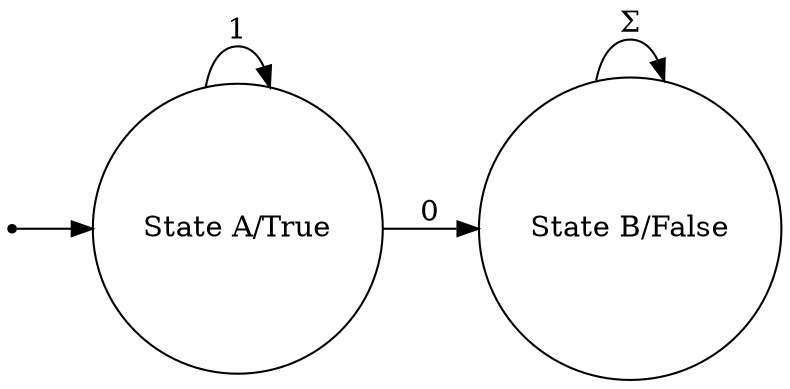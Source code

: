 digraph moore_machine {
	rankdir=LR size="8,5"
	node [shape=circle]
	"State B" [label="State B/False"]
	"State B" -> "State B" [label="Σ"]
	"State A" [label="State A/True"]
	"State A" -> "State A" [label=1]
	"State A" -> "State B" [label=0]
	node [shape=point]
	start
	start -> "State A"
}
